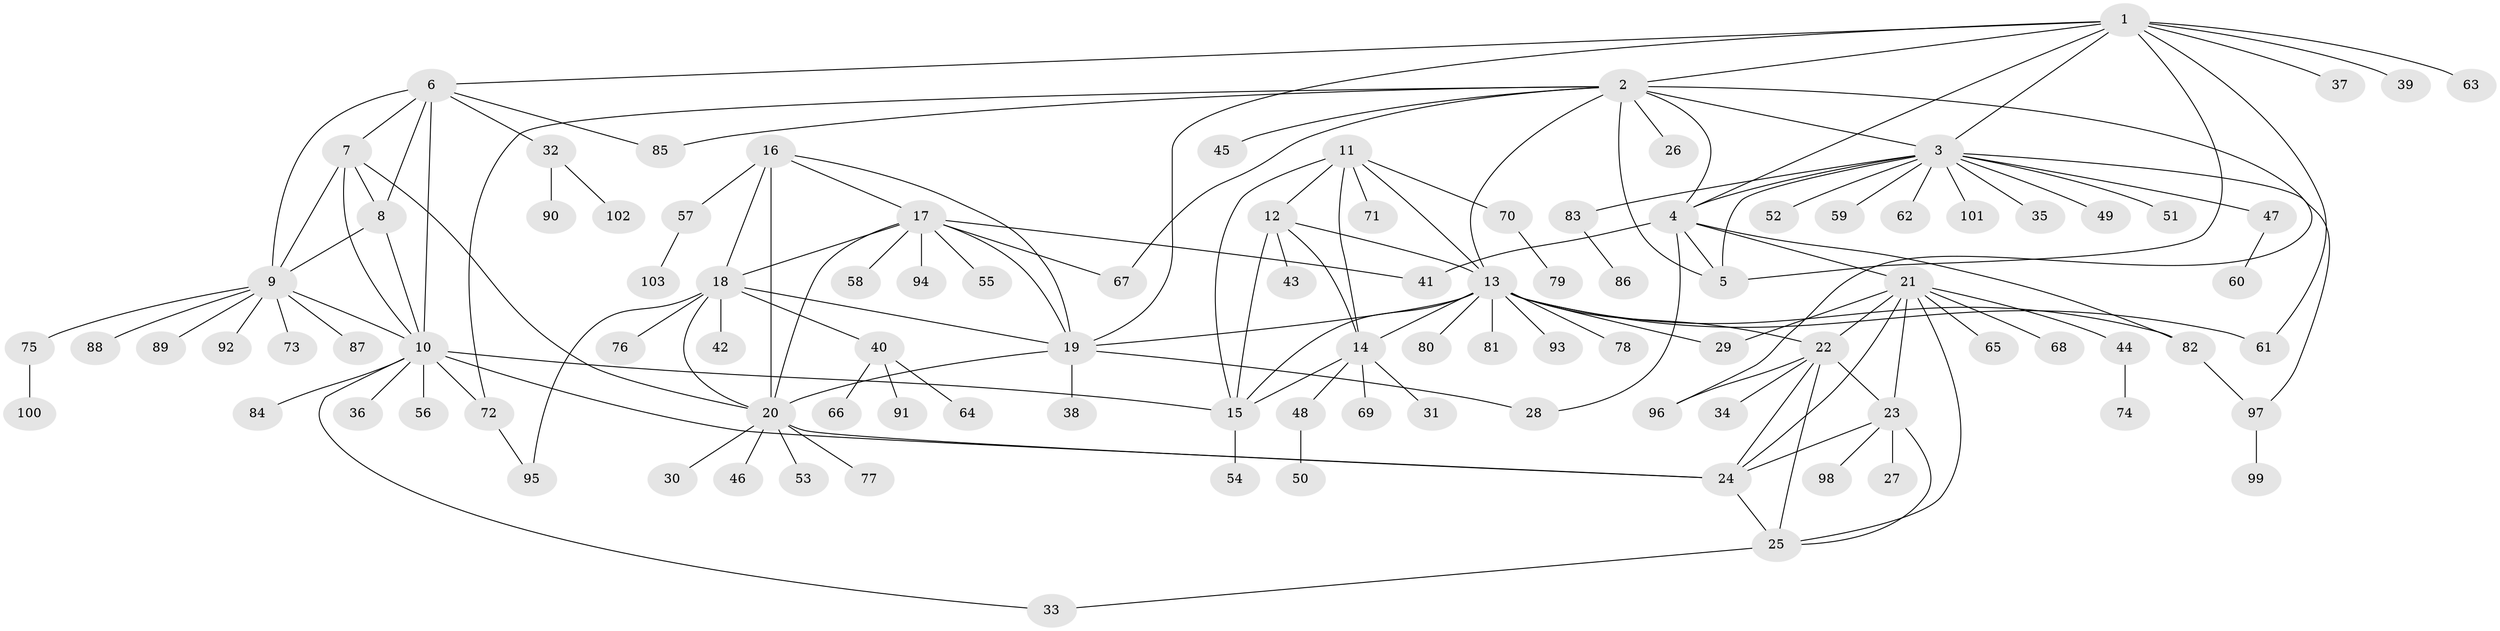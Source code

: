 // coarse degree distribution, {6: 0.06451612903225806, 2: 0.14516129032258066, 5: 0.04838709677419355, 7: 0.03225806451612903, 4: 0.06451612903225806, 8: 0.04838709677419355, 11: 0.03225806451612903, 1: 0.4838709677419355, 13: 0.016129032258064516, 3: 0.06451612903225806}
// Generated by graph-tools (version 1.1) at 2025/37/03/04/25 23:37:47]
// undirected, 103 vertices, 150 edges
graph export_dot {
  node [color=gray90,style=filled];
  1;
  2;
  3;
  4;
  5;
  6;
  7;
  8;
  9;
  10;
  11;
  12;
  13;
  14;
  15;
  16;
  17;
  18;
  19;
  20;
  21;
  22;
  23;
  24;
  25;
  26;
  27;
  28;
  29;
  30;
  31;
  32;
  33;
  34;
  35;
  36;
  37;
  38;
  39;
  40;
  41;
  42;
  43;
  44;
  45;
  46;
  47;
  48;
  49;
  50;
  51;
  52;
  53;
  54;
  55;
  56;
  57;
  58;
  59;
  60;
  61;
  62;
  63;
  64;
  65;
  66;
  67;
  68;
  69;
  70;
  71;
  72;
  73;
  74;
  75;
  76;
  77;
  78;
  79;
  80;
  81;
  82;
  83;
  84;
  85;
  86;
  87;
  88;
  89;
  90;
  91;
  92;
  93;
  94;
  95;
  96;
  97;
  98;
  99;
  100;
  101;
  102;
  103;
  1 -- 2;
  1 -- 3;
  1 -- 4;
  1 -- 5;
  1 -- 6;
  1 -- 19;
  1 -- 37;
  1 -- 39;
  1 -- 61;
  1 -- 63;
  2 -- 3;
  2 -- 4;
  2 -- 5;
  2 -- 13;
  2 -- 26;
  2 -- 45;
  2 -- 67;
  2 -- 72;
  2 -- 85;
  2 -- 96;
  3 -- 4;
  3 -- 5;
  3 -- 35;
  3 -- 47;
  3 -- 49;
  3 -- 51;
  3 -- 52;
  3 -- 59;
  3 -- 62;
  3 -- 83;
  3 -- 97;
  3 -- 101;
  4 -- 5;
  4 -- 21;
  4 -- 28;
  4 -- 41;
  4 -- 82;
  6 -- 7;
  6 -- 8;
  6 -- 9;
  6 -- 10;
  6 -- 32;
  6 -- 85;
  7 -- 8;
  7 -- 9;
  7 -- 10;
  7 -- 20;
  8 -- 9;
  8 -- 10;
  9 -- 10;
  9 -- 73;
  9 -- 75;
  9 -- 87;
  9 -- 88;
  9 -- 89;
  9 -- 92;
  10 -- 15;
  10 -- 24;
  10 -- 33;
  10 -- 36;
  10 -- 56;
  10 -- 72;
  10 -- 84;
  11 -- 12;
  11 -- 13;
  11 -- 14;
  11 -- 15;
  11 -- 70;
  11 -- 71;
  12 -- 13;
  12 -- 14;
  12 -- 15;
  12 -- 43;
  13 -- 14;
  13 -- 15;
  13 -- 19;
  13 -- 22;
  13 -- 29;
  13 -- 61;
  13 -- 78;
  13 -- 80;
  13 -- 81;
  13 -- 82;
  13 -- 93;
  14 -- 15;
  14 -- 31;
  14 -- 48;
  14 -- 69;
  15 -- 54;
  16 -- 17;
  16 -- 18;
  16 -- 19;
  16 -- 20;
  16 -- 57;
  17 -- 18;
  17 -- 19;
  17 -- 20;
  17 -- 41;
  17 -- 55;
  17 -- 58;
  17 -- 67;
  17 -- 94;
  18 -- 19;
  18 -- 20;
  18 -- 40;
  18 -- 42;
  18 -- 76;
  18 -- 95;
  19 -- 20;
  19 -- 28;
  19 -- 38;
  20 -- 24;
  20 -- 30;
  20 -- 46;
  20 -- 53;
  20 -- 77;
  21 -- 22;
  21 -- 23;
  21 -- 24;
  21 -- 25;
  21 -- 29;
  21 -- 44;
  21 -- 65;
  21 -- 68;
  22 -- 23;
  22 -- 24;
  22 -- 25;
  22 -- 34;
  22 -- 96;
  23 -- 24;
  23 -- 25;
  23 -- 27;
  23 -- 98;
  24 -- 25;
  25 -- 33;
  32 -- 90;
  32 -- 102;
  40 -- 64;
  40 -- 66;
  40 -- 91;
  44 -- 74;
  47 -- 60;
  48 -- 50;
  57 -- 103;
  70 -- 79;
  72 -- 95;
  75 -- 100;
  82 -- 97;
  83 -- 86;
  97 -- 99;
}
